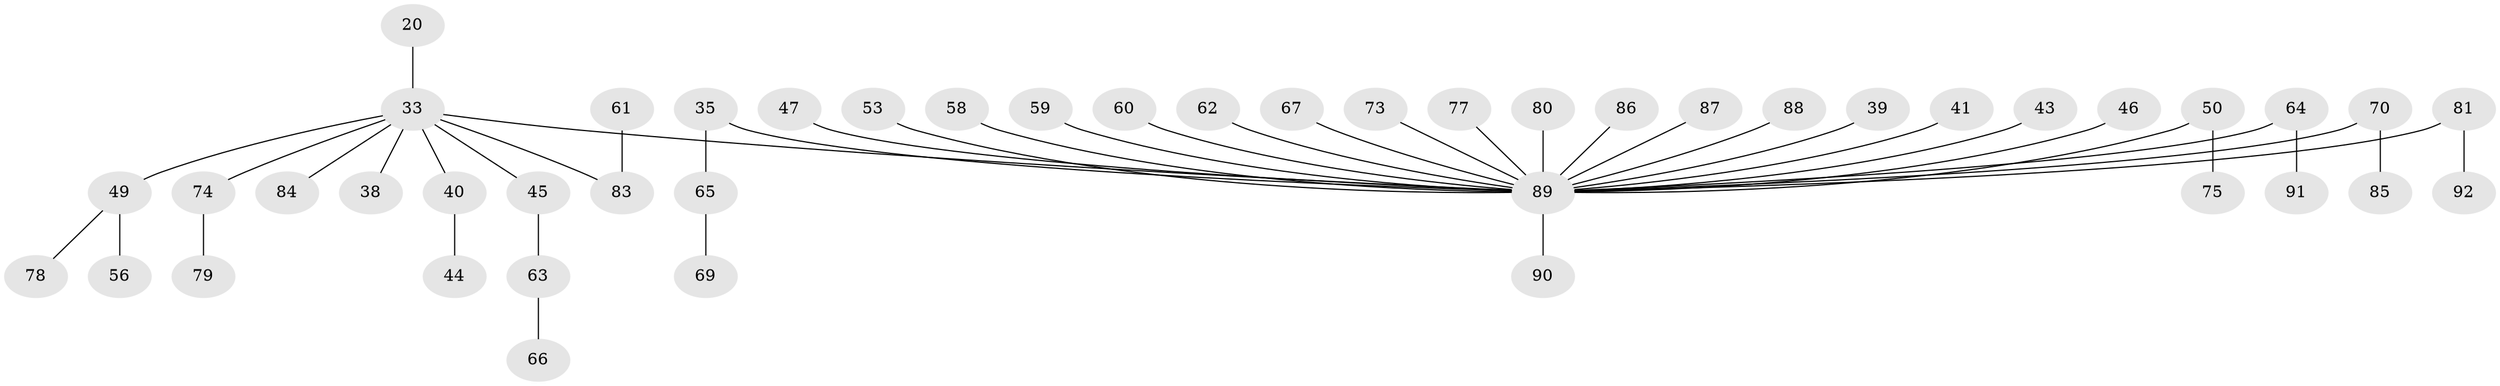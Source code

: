 // original degree distribution, {8: 0.010869565217391304, 5: 0.043478260869565216, 1: 0.4891304347826087, 2: 0.25, 4: 0.06521739130434782, 3: 0.14130434782608695}
// Generated by graph-tools (version 1.1) at 2025/55/03/04/25 21:55:37]
// undirected, 46 vertices, 45 edges
graph export_dot {
graph [start="1"]
  node [color=gray90,style=filled];
  20;
  33 [super="+8+10+14+17+25"];
  35;
  38;
  39;
  40;
  41;
  43;
  44;
  45;
  46;
  47;
  49 [super="+12+21"];
  50;
  53;
  56;
  58;
  59;
  60;
  61;
  62;
  63;
  64;
  65;
  66;
  67;
  69;
  70;
  73;
  74;
  75;
  77;
  78;
  79;
  80;
  81 [super="+27+72+51"];
  83 [super="+22"];
  84;
  85;
  86;
  87;
  88;
  89 [super="+13+26+82"];
  90;
  91;
  92;
  20 -- 33;
  33 -- 83;
  33 -- 38;
  33 -- 49;
  33 -- 84;
  33 -- 40;
  33 -- 45;
  33 -- 74;
  33 -- 89;
  35 -- 65;
  35 -- 89;
  39 -- 89;
  40 -- 44;
  41 -- 89;
  43 -- 89;
  45 -- 63;
  46 -- 89;
  47 -- 89;
  49 -- 56;
  49 -- 78;
  50 -- 75;
  50 -- 89;
  53 -- 89;
  58 -- 89;
  59 -- 89;
  60 -- 89;
  61 -- 83;
  62 -- 89;
  63 -- 66;
  64 -- 91;
  64 -- 89;
  65 -- 69;
  67 -- 89;
  70 -- 85;
  70 -- 89;
  73 -- 89;
  74 -- 79;
  77 -- 89;
  80 -- 89;
  81 -- 92;
  81 -- 89;
  86 -- 89;
  87 -- 89;
  88 -- 89;
  89 -- 90;
}
